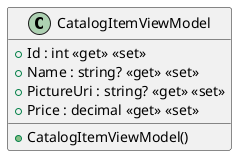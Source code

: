 @startuml CatalogItemViewModel
class CatalogItemViewModel  {
    + Id : int <<get>> <<set>>
    + Name : string? <<get>> <<set>>
    + PictureUri : string? <<get>> <<set>>
    + Price : decimal <<get>> <<set>>
    + CatalogItemViewModel()
}
@enduml